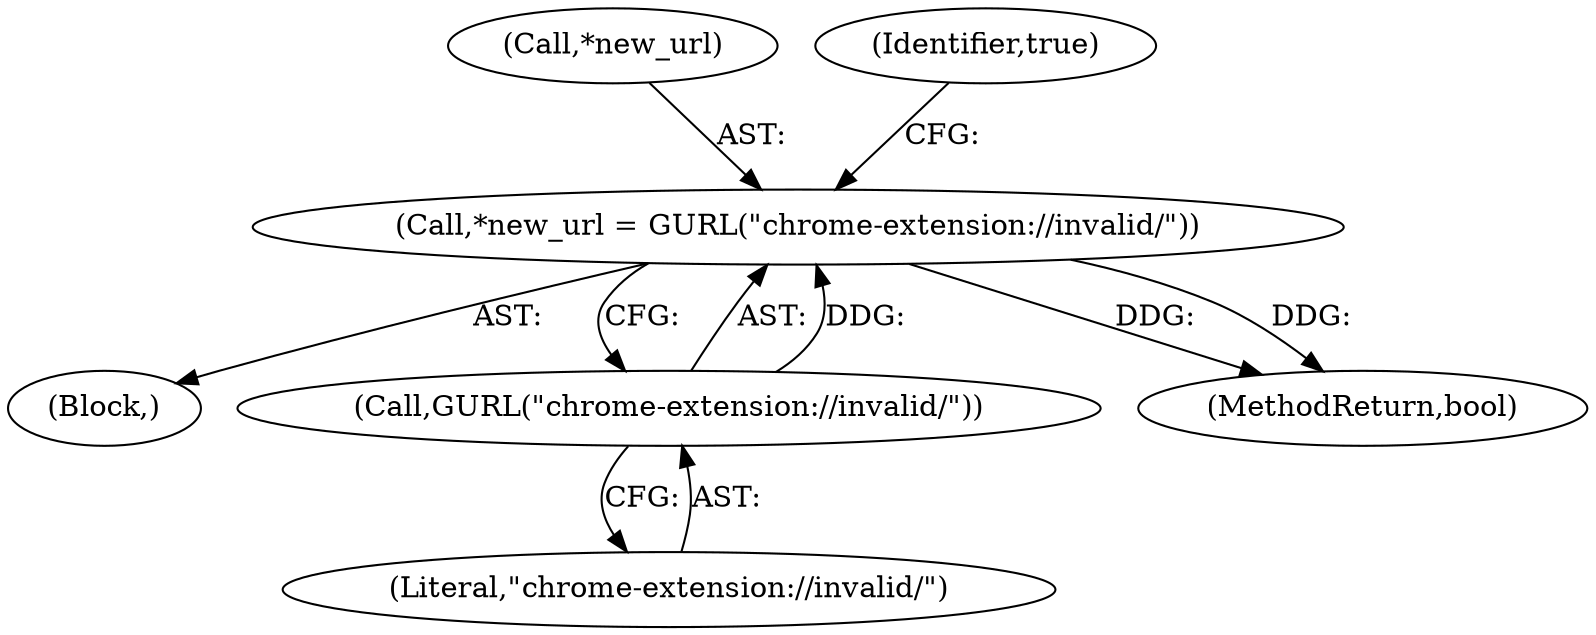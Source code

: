 digraph "0_Chrome_23a52bd208885df236cde3ad2cd162b094c0bbe4@pointer" {
"1000115" [label="(Call,*new_url = GURL(\"chrome-extension://invalid/\"))"];
"1000118" [label="(Call,GURL(\"chrome-extension://invalid/\"))"];
"1000114" [label="(Block,)"];
"1000115" [label="(Call,*new_url = GURL(\"chrome-extension://invalid/\"))"];
"1000119" [label="(Literal,\"chrome-extension://invalid/\")"];
"1000124" [label="(MethodReturn,bool)"];
"1000118" [label="(Call,GURL(\"chrome-extension://invalid/\"))"];
"1000116" [label="(Call,*new_url)"];
"1000121" [label="(Identifier,true)"];
"1000115" -> "1000114"  [label="AST: "];
"1000115" -> "1000118"  [label="CFG: "];
"1000116" -> "1000115"  [label="AST: "];
"1000118" -> "1000115"  [label="AST: "];
"1000121" -> "1000115"  [label="CFG: "];
"1000115" -> "1000124"  [label="DDG: "];
"1000115" -> "1000124"  [label="DDG: "];
"1000118" -> "1000115"  [label="DDG: "];
"1000118" -> "1000119"  [label="CFG: "];
"1000119" -> "1000118"  [label="AST: "];
}
